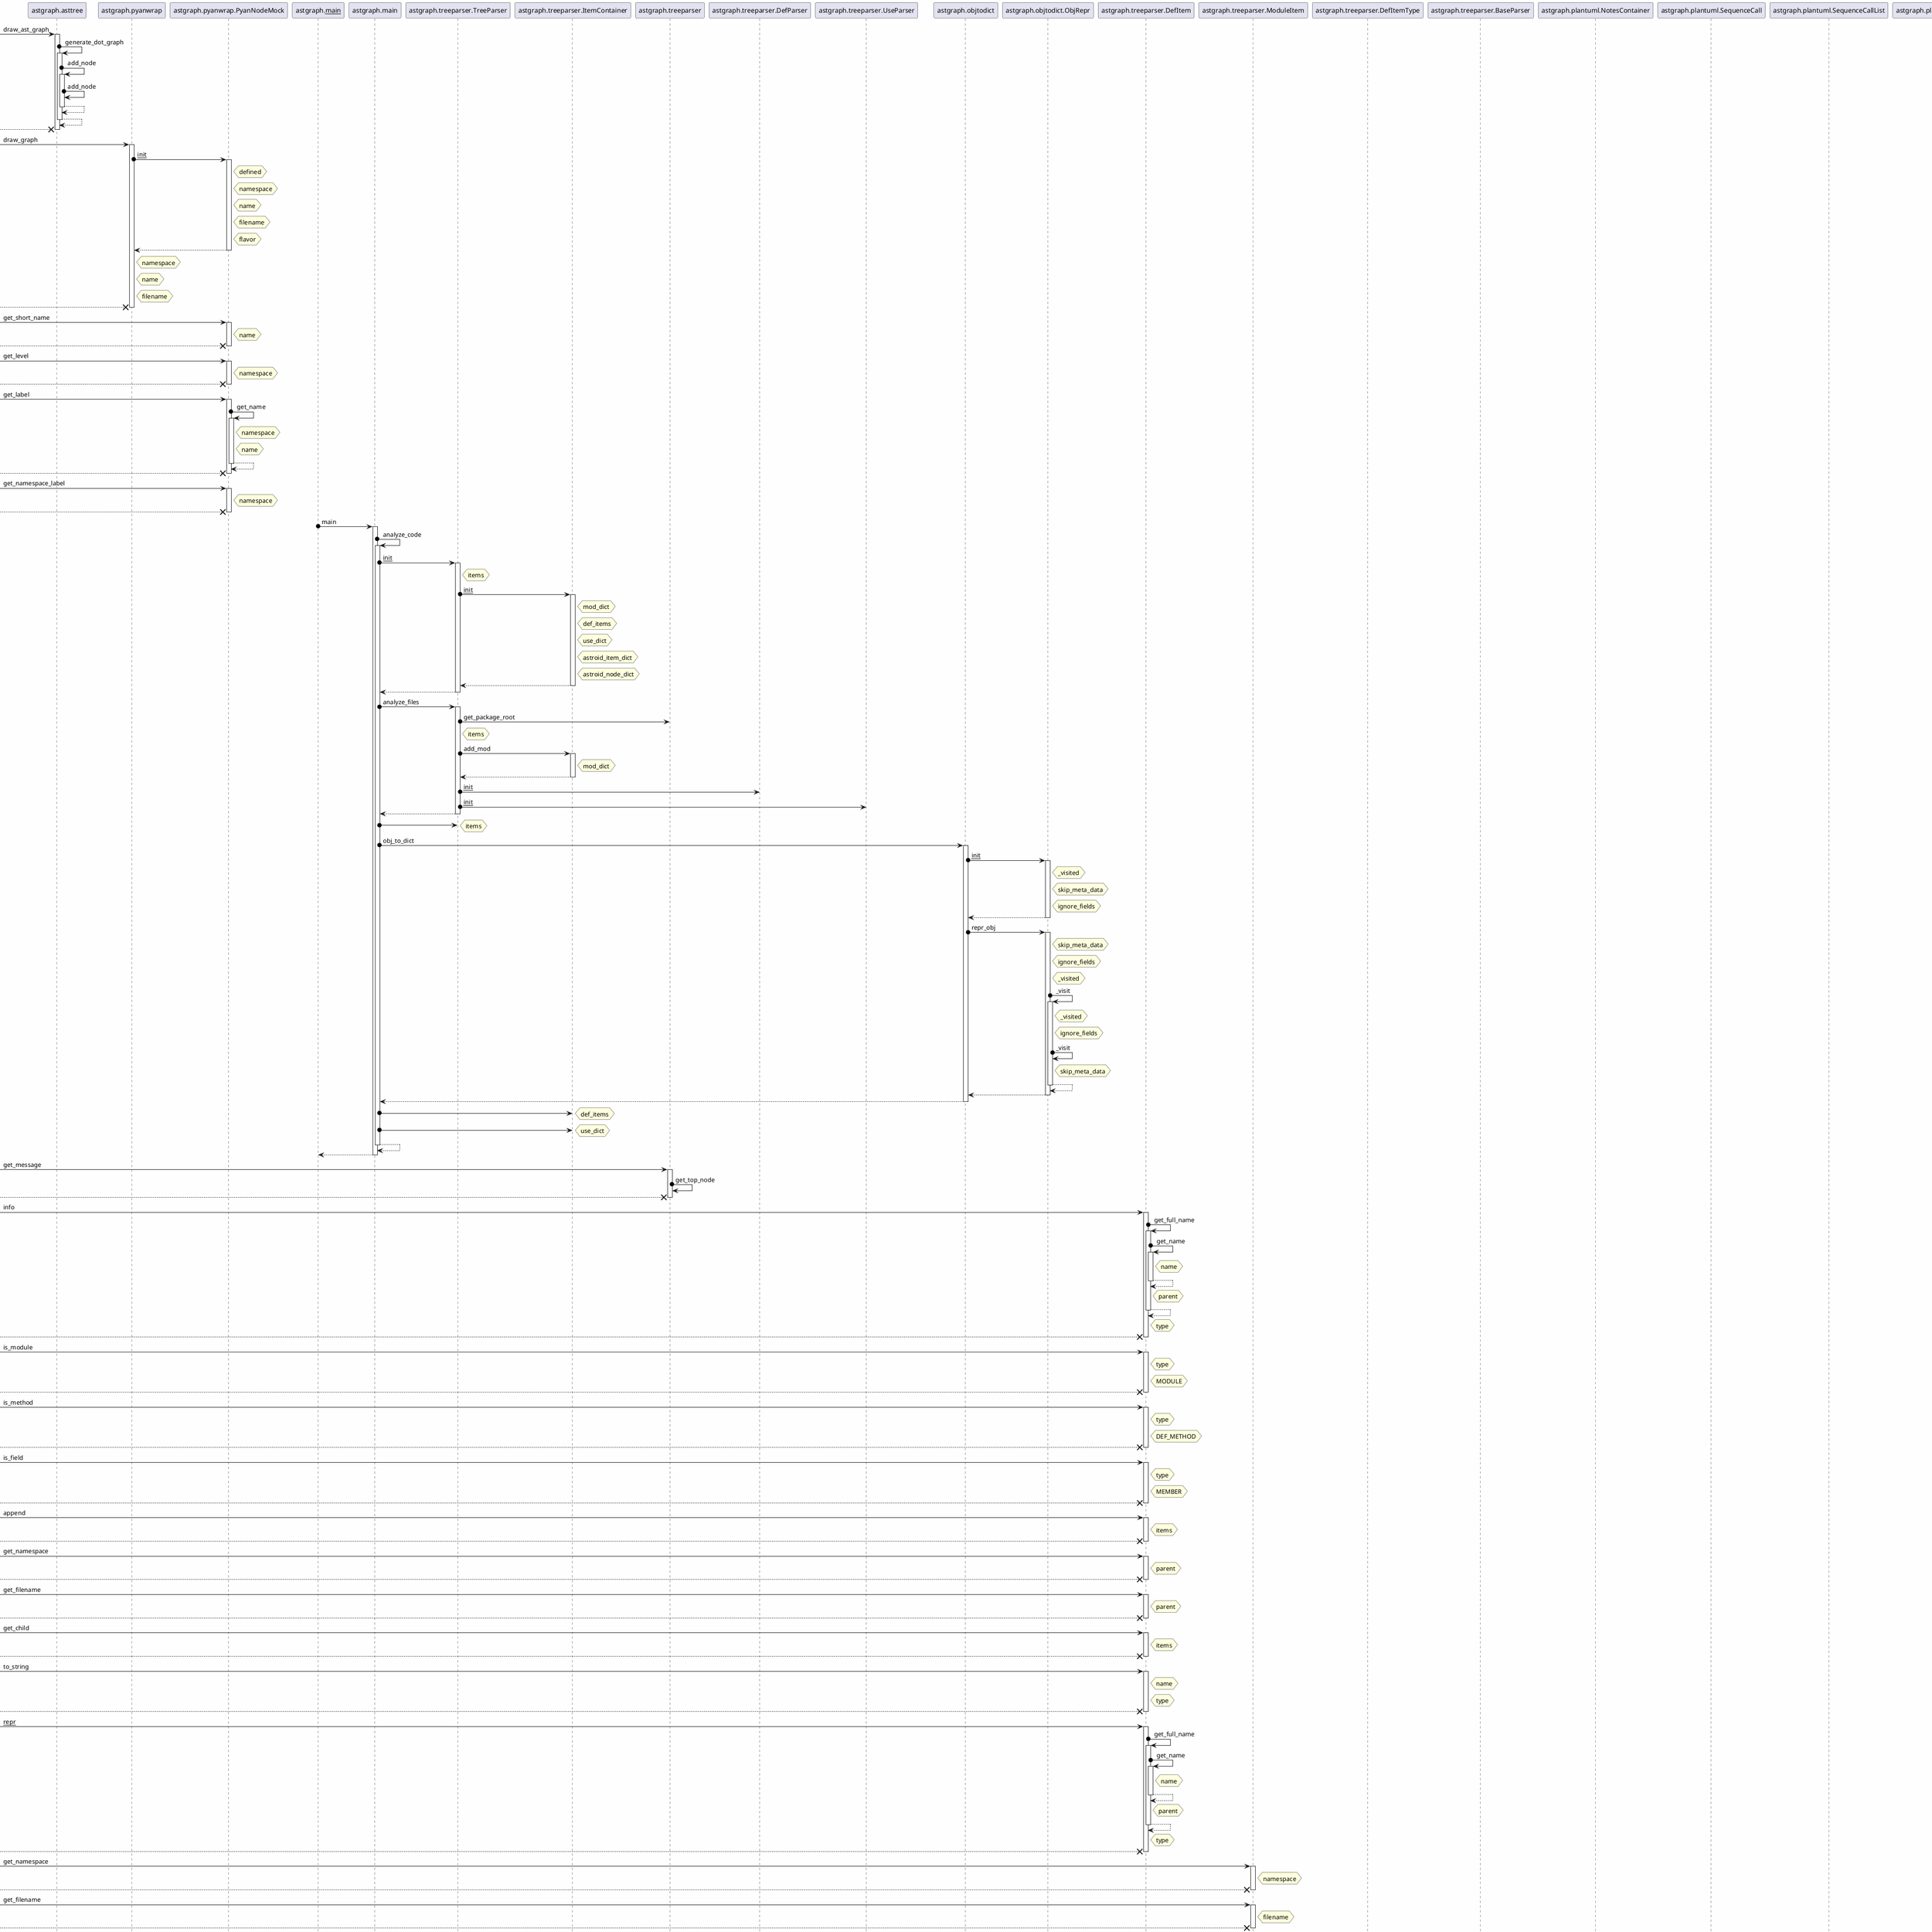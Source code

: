 @startuml

skinparam backgroundColor #FEFEFE


[-> astgraph.asttree : draw_ast_graph
activate astgraph.asttree
  astgraph.asttree o-> astgraph.asttree : generate_dot_graph
  activate astgraph.asttree
    astgraph.asttree o-> astgraph.asttree : add_node
    activate astgraph.asttree
      astgraph.asttree o-> astgraph.asttree : add_node
    astgraph.asttree --> astgraph.asttree
    deactivate astgraph.asttree

  astgraph.asttree --> astgraph.asttree
  deactivate astgraph.asttree

[-->x astgraph.asttree
deactivate astgraph.asttree

[-> astgraph.pyanwrap : draw_graph
activate astgraph.pyanwrap
  astgraph.pyanwrap o-> astgraph.pyanwrap.PyanNodeMock : __init__
  activate astgraph.pyanwrap.PyanNodeMock
    hnote right of astgraph.pyanwrap.PyanNodeMock
    defined
    endnote
    hnote right of astgraph.pyanwrap.PyanNodeMock
    namespace
    endnote
    hnote right of astgraph.pyanwrap.PyanNodeMock
    name
    endnote
    hnote right of astgraph.pyanwrap.PyanNodeMock
    filename
    endnote
    hnote right of astgraph.pyanwrap.PyanNodeMock
    flavor
    endnote
  astgraph.pyanwrap.PyanNodeMock --> astgraph.pyanwrap
  deactivate astgraph.pyanwrap.PyanNodeMock

  hnote right of astgraph.pyanwrap
  namespace
  endnote
  hnote right of astgraph.pyanwrap
  name
  endnote
  hnote right of astgraph.pyanwrap
  filename
  endnote
[-->x astgraph.pyanwrap
deactivate astgraph.pyanwrap

[-> astgraph.pyanwrap.PyanNodeMock : get_short_name
activate astgraph.pyanwrap.PyanNodeMock
  hnote right of astgraph.pyanwrap.PyanNodeMock
  name
  endnote
[-->x astgraph.pyanwrap.PyanNodeMock
deactivate astgraph.pyanwrap.PyanNodeMock

[-> astgraph.pyanwrap.PyanNodeMock : get_level
activate astgraph.pyanwrap.PyanNodeMock
  hnote right of astgraph.pyanwrap.PyanNodeMock
  namespace
  endnote
[-->x astgraph.pyanwrap.PyanNodeMock
deactivate astgraph.pyanwrap.PyanNodeMock

[-> astgraph.pyanwrap.PyanNodeMock : get_label
activate astgraph.pyanwrap.PyanNodeMock
  astgraph.pyanwrap.PyanNodeMock o-> astgraph.pyanwrap.PyanNodeMock : get_name
  activate astgraph.pyanwrap.PyanNodeMock
    hnote right of astgraph.pyanwrap.PyanNodeMock
    namespace
    endnote
    hnote right of astgraph.pyanwrap.PyanNodeMock
    name
    endnote
  astgraph.pyanwrap.PyanNodeMock --> astgraph.pyanwrap.PyanNodeMock
  deactivate astgraph.pyanwrap.PyanNodeMock

[-->x astgraph.pyanwrap.PyanNodeMock
deactivate astgraph.pyanwrap.PyanNodeMock

[-> astgraph.pyanwrap.PyanNodeMock : get_namespace_label
activate astgraph.pyanwrap.PyanNodeMock
  hnote right of astgraph.pyanwrap.PyanNodeMock
  namespace
  endnote
[-->x astgraph.pyanwrap.PyanNodeMock
deactivate astgraph.pyanwrap.PyanNodeMock

astgraph.__main__ o-> astgraph.main : main
activate astgraph.main
  astgraph.main o-> astgraph.main : analyze_code
  activate astgraph.main
    astgraph.main o-> astgraph.treeparser.TreeParser : __init__
    activate astgraph.treeparser.TreeParser
      hnote right of astgraph.treeparser.TreeParser
      items
      endnote
      astgraph.treeparser.TreeParser o-> astgraph.treeparser.ItemContainer : __init__
      activate astgraph.treeparser.ItemContainer
        hnote right of astgraph.treeparser.ItemContainer
        mod_dict
        endnote
        hnote right of astgraph.treeparser.ItemContainer
        def_items
        endnote
        hnote right of astgraph.treeparser.ItemContainer
        use_dict
        endnote
        hnote right of astgraph.treeparser.ItemContainer
        astroid_item_dict
        endnote
        hnote right of astgraph.treeparser.ItemContainer
        astroid_node_dict
        endnote
      astgraph.treeparser.ItemContainer --> astgraph.treeparser.TreeParser
      deactivate astgraph.treeparser.ItemContainer

    astgraph.treeparser.TreeParser --> astgraph.main
    deactivate astgraph.treeparser.TreeParser

    astgraph.main o-> astgraph.treeparser.TreeParser : analyze_files
    activate astgraph.treeparser.TreeParser
      astgraph.treeparser.TreeParser o-> astgraph.treeparser : get_package_root
      hnote right of astgraph.treeparser.TreeParser
      items
      endnote
      astgraph.treeparser.TreeParser o-> astgraph.treeparser.ItemContainer : add_mod
      activate astgraph.treeparser.ItemContainer
        hnote right of astgraph.treeparser.ItemContainer
        mod_dict
        endnote
      astgraph.treeparser.ItemContainer --> astgraph.treeparser.TreeParser
      deactivate astgraph.treeparser.ItemContainer

      astgraph.treeparser.TreeParser o-> astgraph.treeparser.DefParser : __init__
      astgraph.treeparser.TreeParser o-> astgraph.treeparser.UseParser : __init__
    astgraph.treeparser.TreeParser --> astgraph.main
    deactivate astgraph.treeparser.TreeParser

    astgraph.main o-> astgraph.treeparser.TreeParser 
    hnote right
    items
    end note
    astgraph.main o-> astgraph.objtodict : obj_to_dict
    activate astgraph.objtodict
      astgraph.objtodict o-> astgraph.objtodict.ObjRepr : __init__
      activate astgraph.objtodict.ObjRepr
        hnote right of astgraph.objtodict.ObjRepr
        _visited
        endnote
        hnote right of astgraph.objtodict.ObjRepr
        skip_meta_data
        endnote
        hnote right of astgraph.objtodict.ObjRepr
        ignore_fields
        endnote
      astgraph.objtodict.ObjRepr --> astgraph.objtodict
      deactivate astgraph.objtodict.ObjRepr

      astgraph.objtodict o-> astgraph.objtodict.ObjRepr : repr_obj
      activate astgraph.objtodict.ObjRepr
        hnote right of astgraph.objtodict.ObjRepr
        skip_meta_data
        endnote
        hnote right of astgraph.objtodict.ObjRepr
        ignore_fields
        endnote
        hnote right of astgraph.objtodict.ObjRepr
        _visited
        endnote
        astgraph.objtodict.ObjRepr o-> astgraph.objtodict.ObjRepr : _visit
        activate astgraph.objtodict.ObjRepr
          hnote right of astgraph.objtodict.ObjRepr
          _visited
          endnote
          hnote right of astgraph.objtodict.ObjRepr
          ignore_fields
          endnote
          astgraph.objtodict.ObjRepr o-> astgraph.objtodict.ObjRepr : _visit
          hnote right of astgraph.objtodict.ObjRepr
          skip_meta_data
          endnote
        astgraph.objtodict.ObjRepr --> astgraph.objtodict.ObjRepr
        deactivate astgraph.objtodict.ObjRepr

      astgraph.objtodict.ObjRepr --> astgraph.objtodict
      deactivate astgraph.objtodict.ObjRepr

    astgraph.objtodict --> astgraph.main
    deactivate astgraph.objtodict

    astgraph.main o-> astgraph.treeparser.ItemContainer 
    hnote right
    def_items
    end note
    astgraph.main o-> astgraph.treeparser.ItemContainer 
    hnote right
    use_dict
    end note
  astgraph.main --> astgraph.main
  deactivate astgraph.main

astgraph.main --> astgraph.__main__
deactivate astgraph.main

[-> astgraph.treeparser : get_message
activate astgraph.treeparser
  astgraph.treeparser o-> astgraph.treeparser : get_top_node
[-->x astgraph.treeparser
deactivate astgraph.treeparser

[-> astgraph.treeparser.DefItem : info
activate astgraph.treeparser.DefItem
  astgraph.treeparser.DefItem o-> astgraph.treeparser.DefItem : get_full_name
  activate astgraph.treeparser.DefItem
    astgraph.treeparser.DefItem o-> astgraph.treeparser.DefItem : get_name
    activate astgraph.treeparser.DefItem
      hnote right of astgraph.treeparser.DefItem
      name
      endnote
    astgraph.treeparser.DefItem --> astgraph.treeparser.DefItem
    deactivate astgraph.treeparser.DefItem

    hnote right of astgraph.treeparser.DefItem
    parent
    endnote
  astgraph.treeparser.DefItem --> astgraph.treeparser.DefItem
  deactivate astgraph.treeparser.DefItem

  hnote right of astgraph.treeparser.DefItem
  type
  endnote
[-->x astgraph.treeparser.DefItem
deactivate astgraph.treeparser.DefItem

[-> astgraph.treeparser.DefItem : is_module
activate astgraph.treeparser.DefItem
  hnote right of astgraph.treeparser.DefItem
  type
  endnote
  hnote right of astgraph.treeparser.DefItem
  MODULE
  endnote
[-->x astgraph.treeparser.DefItem
deactivate astgraph.treeparser.DefItem

[-> astgraph.treeparser.DefItem : is_method
activate astgraph.treeparser.DefItem
  hnote right of astgraph.treeparser.DefItem
  type
  endnote
  hnote right of astgraph.treeparser.DefItem
  DEF_METHOD
  endnote
[-->x astgraph.treeparser.DefItem
deactivate astgraph.treeparser.DefItem

[-> astgraph.treeparser.DefItem : is_field
activate astgraph.treeparser.DefItem
  hnote right of astgraph.treeparser.DefItem
  type
  endnote
  hnote right of astgraph.treeparser.DefItem
  MEMBER
  endnote
[-->x astgraph.treeparser.DefItem
deactivate astgraph.treeparser.DefItem

[-> astgraph.treeparser.DefItem : append
activate astgraph.treeparser.DefItem
  hnote right of astgraph.treeparser.DefItem
  items
  endnote
[-->x astgraph.treeparser.DefItem
deactivate astgraph.treeparser.DefItem

[-> astgraph.treeparser.DefItem : get_namespace
activate astgraph.treeparser.DefItem
  hnote right of astgraph.treeparser.DefItem
  parent
  endnote
[-->x astgraph.treeparser.DefItem
deactivate astgraph.treeparser.DefItem

[-> astgraph.treeparser.DefItem : get_filename
activate astgraph.treeparser.DefItem
  hnote right of astgraph.treeparser.DefItem
  parent
  endnote
[-->x astgraph.treeparser.DefItem
deactivate astgraph.treeparser.DefItem

[-> astgraph.treeparser.DefItem : get_child
activate astgraph.treeparser.DefItem
  hnote right of astgraph.treeparser.DefItem
  items
  endnote
[-->x astgraph.treeparser.DefItem
deactivate astgraph.treeparser.DefItem

[-> astgraph.treeparser.DefItem : to_string
activate astgraph.treeparser.DefItem
  hnote right of astgraph.treeparser.DefItem
  name
  endnote
  hnote right of astgraph.treeparser.DefItem
  type
  endnote
[-->x astgraph.treeparser.DefItem
deactivate astgraph.treeparser.DefItem

[-> astgraph.treeparser.DefItem : __repr__
activate astgraph.treeparser.DefItem
  astgraph.treeparser.DefItem o-> astgraph.treeparser.DefItem : get_full_name
  activate astgraph.treeparser.DefItem
    astgraph.treeparser.DefItem o-> astgraph.treeparser.DefItem : get_name
    activate astgraph.treeparser.DefItem
      hnote right of astgraph.treeparser.DefItem
      name
      endnote
    astgraph.treeparser.DefItem --> astgraph.treeparser.DefItem
    deactivate astgraph.treeparser.DefItem

    hnote right of astgraph.treeparser.DefItem
    parent
    endnote
  astgraph.treeparser.DefItem --> astgraph.treeparser.DefItem
  deactivate astgraph.treeparser.DefItem

  hnote right of astgraph.treeparser.DefItem
  type
  endnote
[-->x astgraph.treeparser.DefItem
deactivate astgraph.treeparser.DefItem

[-> astgraph.treeparser.ModuleItem : get_namespace
activate astgraph.treeparser.ModuleItem
  hnote right of astgraph.treeparser.ModuleItem
  namespace
  endnote
[-->x astgraph.treeparser.ModuleItem
deactivate astgraph.treeparser.ModuleItem

[-> astgraph.treeparser.ModuleItem : get_filename
activate astgraph.treeparser.ModuleItem
  hnote right of astgraph.treeparser.ModuleItem
  filename
  endnote
[-->x astgraph.treeparser.ModuleItem
deactivate astgraph.treeparser.ModuleItem

[-> astgraph.treeparser.ItemContainer : get_def_list
activate astgraph.treeparser.ItemContainer
  hnote right of astgraph.treeparser.ItemContainer
  def_items
  endnote
[-->x astgraph.treeparser.ItemContainer
deactivate astgraph.treeparser.ItemContainer

[-> astgraph.treeparser.ItemContainer : get_use_list
activate astgraph.treeparser.ItemContainer
  hnote right of astgraph.treeparser.ItemContainer
  use_dict
  endnote
[-->x astgraph.treeparser.ItemContainer
deactivate astgraph.treeparser.ItemContainer

[-> astgraph.treeparser.ItemContainer : create_def
activate astgraph.treeparser.ItemContainer
  hnote right of astgraph.treeparser.ItemContainer
  MODULE
  endnote
  astgraph.treeparser.ItemContainer o-> astgraph.treeparser.ModuleItem : __init__
  activate astgraph.treeparser.ModuleItem
    astgraph.treeparser.ModuleItem o-> astgraph.treeparser.DefItemType 
    hnote right
    MODULE
    end note
    hnote right of astgraph.treeparser.ModuleItem
    namespace
    endnote
    hnote right of astgraph.treeparser.ModuleItem
    filename
    endnote
  astgraph.treeparser.ModuleItem --> astgraph.treeparser.ItemContainer
  deactivate astgraph.treeparser.ModuleItem

  astgraph.treeparser.ItemContainer o-> astgraph.treeparser.DefItem : __init__
  activate astgraph.treeparser.DefItem
    hnote right of astgraph.treeparser.DefItem
    node_id
    endnote
    hnote right of astgraph.treeparser.DefItem
    type
    endnote
    hnote right of astgraph.treeparser.DefItem
    parent
    endnote
    hnote right of astgraph.treeparser.DefItem
    name
    endnote
    hnote right of astgraph.treeparser.DefItem
    items
    endnote
    hnote right of astgraph.treeparser.DefItem
    type_hint
    endnote
  astgraph.treeparser.DefItem --> astgraph.treeparser.ItemContainer
  deactivate astgraph.treeparser.DefItem

  hnote right of astgraph.treeparser.ItemContainer
  astroid_item_dict
  endnote
  hnote right of astgraph.treeparser.ItemContainer
  astroid_node_dict
  endnote
[-->x astgraph.treeparser.ItemContainer
deactivate astgraph.treeparser.ItemContainer

[-> astgraph.treeparser.ItemContainer : create_module_def
activate astgraph.treeparser.ItemContainer
  astgraph.treeparser.ItemContainer o-> astgraph.treeparser.ModuleItem : __init__
  activate astgraph.treeparser.ModuleItem
    astgraph.treeparser.ModuleItem o-> astgraph.treeparser.DefItemType 
    hnote right
    MODULE
    end note
    hnote right of astgraph.treeparser.ModuleItem
    namespace
    endnote
    hnote right of astgraph.treeparser.ModuleItem
    filename
    endnote
  astgraph.treeparser.ModuleItem --> astgraph.treeparser.ItemContainer
  deactivate astgraph.treeparser.ModuleItem

  hnote right of astgraph.treeparser.ItemContainer
  astroid_item_dict
  endnote
  hnote right of astgraph.treeparser.ItemContainer
  astroid_node_dict
  endnote
[-->x astgraph.treeparser.ItemContainer
deactivate astgraph.treeparser.ItemContainer

[-> astgraph.treeparser.ItemContainer : append_def
activate astgraph.treeparser.ItemContainer
  hnote right of astgraph.treeparser.ItemContainer
  MODULE
  endnote
  hnote right of astgraph.treeparser.ItemContainer
  def_items
  endnote
  astgraph.treeparser.ItemContainer o-> astgraph.treeparser.ItemContainer : find_scope_by_id
  activate astgraph.treeparser.ItemContainer
    hnote right of astgraph.treeparser.ItemContainer
    astroid_node_dict
    endnote
    astgraph.treeparser.ItemContainer o-> astgraph.treeparser.ItemContainer : find_scope
    activate astgraph.treeparser.ItemContainer
      astgraph.treeparser.ItemContainer o-> astgraph.treeparser.ItemContainer : find_def_item
      activate astgraph.treeparser.ItemContainer
        hnote right of astgraph.treeparser.ItemContainer
        astroid_item_dict
        endnote
      astgraph.treeparser.ItemContainer --> astgraph.treeparser.ItemContainer
      deactivate astgraph.treeparser.ItemContainer

    astgraph.treeparser.ItemContainer --> astgraph.treeparser.ItemContainer
    deactivate astgraph.treeparser.ItemContainer

  astgraph.treeparser.ItemContainer --> astgraph.treeparser.ItemContainer
  deactivate astgraph.treeparser.ItemContainer

  astgraph.treeparser.ItemContainer o-> astgraph.treeparser.ItemContainer : append_def_parent
  activate astgraph.treeparser.ItemContainer
    hnote right of astgraph.treeparser.ItemContainer
    def_items
    endnote
  astgraph.treeparser.ItemContainer --> astgraph.treeparser.ItemContainer
  deactivate astgraph.treeparser.ItemContainer

[-->x astgraph.treeparser.ItemContainer
deactivate astgraph.treeparser.ItemContainer

[-> astgraph.treeparser.ItemContainer : append_use
activate astgraph.treeparser.ItemContainer
  hnote right of astgraph.treeparser.ItemContainer
  use_dict
  endnote
[-->x astgraph.treeparser.ItemContainer
deactivate astgraph.treeparser.ItemContainer

[-> astgraph.treeparser.ItemContainer : find_parent_scope_def
activate astgraph.treeparser.ItemContainer
  astgraph.treeparser.ItemContainer o-> astgraph.treeparser.ItemContainer : find_def_item
  activate astgraph.treeparser.ItemContainer
    hnote right of astgraph.treeparser.ItemContainer
    astroid_item_dict
    endnote
  astgraph.treeparser.ItemContainer --> astgraph.treeparser.ItemContainer
  deactivate astgraph.treeparser.ItemContainer

[-->x astgraph.treeparser.ItemContainer
deactivate astgraph.treeparser.ItemContainer

[-> astgraph.treeparser.ItemContainer : find_scope_class
activate astgraph.treeparser.ItemContainer
  astgraph.treeparser.ItemContainer o-> astgraph.treeparser.ItemContainer : find_def_item
  activate astgraph.treeparser.ItemContainer
    hnote right of astgraph.treeparser.ItemContainer
    astroid_item_dict
    endnote
  astgraph.treeparser.ItemContainer --> astgraph.treeparser.ItemContainer
  deactivate astgraph.treeparser.ItemContainer

  hnote right of astgraph.treeparser.ItemContainer
  CLASS
  endnote
[-->x astgraph.treeparser.ItemContainer
deactivate astgraph.treeparser.ItemContainer

[-> astgraph.treeparser.BaseParser : __init__
activate astgraph.treeparser.BaseParser
  astgraph.treeparser.BaseParser o-> astgraph.treeparser.ItemContainer : __init__
  activate astgraph.treeparser.ItemContainer
    hnote right of astgraph.treeparser.ItemContainer
    mod_dict
    endnote
    hnote right of astgraph.treeparser.ItemContainer
    def_items
    endnote
    hnote right of astgraph.treeparser.ItemContainer
    use_dict
    endnote
    hnote right of astgraph.treeparser.ItemContainer
    astroid_item_dict
    endnote
    hnote right of astgraph.treeparser.ItemContainer
    astroid_node_dict
    endnote
  astgraph.treeparser.ItemContainer --> astgraph.treeparser.BaseParser
  deactivate astgraph.treeparser.ItemContainer

  hnote right of astgraph.treeparser.BaseParser
  items
  endnote
[-->x astgraph.treeparser.BaseParser
deactivate astgraph.treeparser.BaseParser

[-> astgraph.treeparser.BaseParser : analyze
activate astgraph.treeparser.BaseParser
  astgraph.treeparser.BaseParser o-> astgraph.treeparser.BaseParser : _visit
[-->x astgraph.treeparser.BaseParser
deactivate astgraph.treeparser.BaseParser

[-> astgraph.treeparser.BaseParser : _visit_children
activate astgraph.treeparser.BaseParser
  astgraph.treeparser.BaseParser o-> astgraph.treeparser.BaseParser : _visit
[-->x astgraph.treeparser.BaseParser
deactivate astgraph.treeparser.BaseParser

[-> astgraph.treeparser.BaseParser : _visit_list
activate astgraph.treeparser.BaseParser
  astgraph.treeparser.BaseParser o-> astgraph.treeparser.BaseParser : _visit
[-->x astgraph.treeparser.BaseParser
deactivate astgraph.treeparser.BaseParser

[-> astgraph.treeparser.TreeParser : analyze_code
activate astgraph.treeparser.TreeParser
  astgraph.treeparser.TreeParser o-> astgraph.treeparser.TreeParser : analyze
  activate astgraph.treeparser.TreeParser
    hnote right of astgraph.treeparser.TreeParser
    items
    endnote
    astgraph.treeparser.TreeParser o-> astgraph.treeparser.ItemContainer : add_mod
    activate astgraph.treeparser.ItemContainer
      hnote right of astgraph.treeparser.ItemContainer
      mod_dict
      endnote
    astgraph.treeparser.ItemContainer --> astgraph.treeparser.TreeParser
    deactivate astgraph.treeparser.ItemContainer

    astgraph.treeparser.TreeParser o-> astgraph.treeparser.DefParser : __init__
    astgraph.treeparser.TreeParser o-> astgraph.treeparser.UseParser : __init__
  astgraph.treeparser.TreeParser --> astgraph.treeparser.TreeParser
  deactivate astgraph.treeparser.TreeParser

[-->x astgraph.treeparser.TreeParser
deactivate astgraph.treeparser.TreeParser

[-> astgraph.treeparser : get_modname
activate astgraph.treeparser
  astgraph.treeparser o-> astgraph.treeparser : get_package_root
  astgraph.treeparser o-> astgraph.treeparser : get_file_modname
[-->x astgraph.treeparser
deactivate astgraph.treeparser

[-> astgraph.plantuml.NotesContainer : __init__
activate astgraph.plantuml.NotesContainer
  hnote right of astgraph.plantuml.NotesContainer
  _notes_lines
  endnote
  hnote right of astgraph.plantuml.NotesContainer
  bg_color
  endnote
[-->x astgraph.plantuml.NotesContainer
deactivate astgraph.plantuml.NotesContainer

[-> astgraph.plantuml.NotesContainer : __len__
activate astgraph.plantuml.NotesContainer
  hnote right of astgraph.plantuml.NotesContainer
  _notes_lines
  endnote
[-->x astgraph.plantuml.NotesContainer
deactivate astgraph.plantuml.NotesContainer

[-> astgraph.plantuml.NotesContainer : __getitem__
activate astgraph.plantuml.NotesContainer
  hnote right of astgraph.plantuml.NotesContainer
  _notes_lines
  endnote
[-->x astgraph.plantuml.NotesContainer
deactivate astgraph.plantuml.NotesContainer

[-> astgraph.plantuml.NotesContainer : __iter__
activate astgraph.plantuml.NotesContainer
  hnote right of astgraph.plantuml.NotesContainer
  _notes_lines
  endnote
[-->x astgraph.plantuml.NotesContainer
deactivate astgraph.plantuml.NotesContainer

[-> astgraph.plantuml.SequenceCall : get_receiver
activate astgraph.plantuml.SequenceCall
  hnote right of astgraph.plantuml.SequenceCall
  calles
  endnote
[-->x astgraph.plantuml.SequenceCall
deactivate astgraph.plantuml.SequenceCall

[-> astgraph.plantuml.SequenceCall : add_simple_subcall
activate astgraph.plantuml.SequenceCall
  astgraph.plantuml.SequenceCall o-> astgraph.plantuml.SequenceCall : create_simple
  activate astgraph.plantuml.SequenceCall
    astgraph.plantuml.SequenceCall o-> astgraph.plantuml.SequenceCall : __init__
    activate astgraph.plantuml.SequenceCall
      hnote right of astgraph.plantuml.SequenceCall
      parent
      endnote
      hnote right of astgraph.plantuml.SequenceCall
      caller
      endnote
      hnote right of astgraph.plantuml.SequenceCall
      calles
      endnote
      hnote right of astgraph.plantuml.SequenceCall
      subcalls
      endnote
      hnote right of astgraph.plantuml.SequenceCall
      label
      endnote
      hnote right of astgraph.plantuml.SequenceCall
      label_note
      endnote
      hnote right of astgraph.plantuml.SequenceCall
      notes_data
      endnote
    astgraph.plantuml.SequenceCall --> astgraph.plantuml.SequenceCall
    deactivate astgraph.plantuml.SequenceCall

    hnote right of astgraph.plantuml.SequenceCall
    caller
    endnote
    hnote right of astgraph.plantuml.SequenceCall
    calles
    endnote
    hnote right of astgraph.plantuml.SequenceCall
    label
    endnote
  astgraph.plantuml.SequenceCall --> astgraph.plantuml.SequenceCall
  deactivate astgraph.plantuml.SequenceCall

  astgraph.plantuml.SequenceCall o-> astgraph.plantuml.SequenceCall : append_subcall
  activate astgraph.plantuml.SequenceCall
    hnote right of astgraph.plantuml.SequenceCall
    subcalls
    endnote
  astgraph.plantuml.SequenceCall --> astgraph.plantuml.SequenceCall
  deactivate astgraph.plantuml.SequenceCall

[-->x astgraph.plantuml.SequenceCall
deactivate astgraph.plantuml.SequenceCall

[-> astgraph.plantuml.SequenceCall : add_subcalles
activate astgraph.plantuml.SequenceCall
  astgraph.plantuml.SequenceCall o-> astgraph.plantuml.SequenceCall : create_calles
  activate astgraph.plantuml.SequenceCall
    astgraph.plantuml.SequenceCall o-> astgraph.plantuml.SequenceCall : __init__
    activate astgraph.plantuml.SequenceCall
      hnote right of astgraph.plantuml.SequenceCall
      parent
      endnote
      hnote right of astgraph.plantuml.SequenceCall
      caller
      endnote
      hnote right of astgraph.plantuml.SequenceCall
      calles
      endnote
      hnote right of astgraph.plantuml.SequenceCall
      subcalls
      endnote
      hnote right of astgraph.plantuml.SequenceCall
      label
      endnote
      hnote right of astgraph.plantuml.SequenceCall
      label_note
      endnote
      hnote right of astgraph.plantuml.SequenceCall
      notes_data
      endnote
    astgraph.plantuml.SequenceCall --> astgraph.plantuml.SequenceCall
    deactivate astgraph.plantuml.SequenceCall

    hnote right of astgraph.plantuml.SequenceCall
    caller
    endnote
    hnote right of astgraph.plantuml.SequenceCall
    calles
    endnote
    hnote right of astgraph.plantuml.SequenceCall
    label
    endnote
  astgraph.plantuml.SequenceCall --> astgraph.plantuml.SequenceCall
  deactivate astgraph.plantuml.SequenceCall

  astgraph.plantuml.SequenceCall o-> astgraph.plantuml.SequenceCall : append_subcall
  activate astgraph.plantuml.SequenceCall
    hnote right of astgraph.plantuml.SequenceCall
    subcalls
    endnote
  astgraph.plantuml.SequenceCall --> astgraph.plantuml.SequenceCall
  deactivate astgraph.plantuml.SequenceCall

[-->x astgraph.plantuml.SequenceCall
deactivate astgraph.plantuml.SequenceCall

[-> astgraph.plantuml.SequenceCallList : add_calles
activate astgraph.plantuml.SequenceCallList
  astgraph.plantuml.SequenceCallList o-> astgraph.plantuml.SequenceCall : create_calles
  activate astgraph.plantuml.SequenceCall
    astgraph.plantuml.SequenceCall o-> astgraph.plantuml.SequenceCall : __init__
    activate astgraph.plantuml.SequenceCall
      hnote right of astgraph.plantuml.SequenceCall
      parent
      endnote
      hnote right of astgraph.plantuml.SequenceCall
      caller
      endnote
      hnote right of astgraph.plantuml.SequenceCall
      calles
      endnote
      hnote right of astgraph.plantuml.SequenceCall
      subcalls
      endnote
      hnote right of astgraph.plantuml.SequenceCall
      label
      endnote
      hnote right of astgraph.plantuml.SequenceCall
      label_note
      endnote
      hnote right of astgraph.plantuml.SequenceCall
      notes_data
      endnote
    astgraph.plantuml.SequenceCall --> astgraph.plantuml.SequenceCall
    deactivate astgraph.plantuml.SequenceCall

    hnote right of astgraph.plantuml.SequenceCall
    caller
    endnote
    hnote right of astgraph.plantuml.SequenceCall
    calles
    endnote
    hnote right of astgraph.plantuml.SequenceCall
    label
    endnote
  astgraph.plantuml.SequenceCall --> astgraph.plantuml.SequenceCallList
  deactivate astgraph.plantuml.SequenceCall

  hnote right of astgraph.plantuml.SequenceCallList
  items
  endnote
[-->x astgraph.plantuml.SequenceCallList
deactivate astgraph.plantuml.SequenceCallList

[-> astgraph.plantuml.SequenceGraph : add_actor
activate astgraph.plantuml.SequenceGraph
  hnote right of astgraph.plantuml.SequenceGraph
  actors_list
  endnote
[-->x astgraph.plantuml.SequenceGraph
deactivate astgraph.plantuml.SequenceGraph

[-> astgraph.plantuml.SequenceGraph : get_actors
activate astgraph.plantuml.SequenceGraph
  hnote right of astgraph.plantuml.SequenceGraph
  actors_list
  endnote
[-->x astgraph.plantuml.SequenceGraph
deactivate astgraph.plantuml.SequenceGraph

[-> astgraph.plantuml.SequenceGraph : get_all_calls_flat
activate astgraph.plantuml.SequenceGraph
  astgraph.plantuml.SequenceGraph o-> astgraph.plantuml.SequenceGraph : get_all_calls
  activate astgraph.plantuml.SequenceGraph
    hnote right of astgraph.plantuml.SequenceGraph
    loops
    endnote
  astgraph.plantuml.SequenceGraph --> astgraph.plantuml.SequenceGraph
  deactivate astgraph.plantuml.SequenceGraph

[-->x astgraph.plantuml.SequenceGraph
deactivate astgraph.plantuml.SequenceGraph

[-> astgraph.plantuml : draw_graph
activate astgraph.plantuml
  astgraph.plantuml o-> astgraph.plantuml.Converter : __init__
  activate astgraph.plantuml.Converter
    hnote right of astgraph.plantuml.Converter
    use_dict
    endnote
    hnote right of astgraph.plantuml.Converter
    sequence_graph
    endnote
    hnote right of astgraph.plantuml.Converter
    sequence
    endnote
  astgraph.plantuml.Converter --> astgraph.plantuml
  deactivate astgraph.plantuml.Converter

  astgraph.plantuml o-> astgraph.plantuml.Converter : convert
  activate astgraph.plantuml.Converter
    hnote right of astgraph.plantuml.Converter
    use_dict
    endnote
    hnote right of astgraph.plantuml.Converter
    sequence_graph
    endnote
    astgraph.plantuml.Converter o-> astgraph.plantuml.SequenceGraph : __init__
    activate astgraph.plantuml.SequenceGraph
      hnote right of astgraph.plantuml.SequenceGraph
      params
      endnote
      hnote right of astgraph.plantuml.SequenceGraph
      actors_list
      endnote
      hnote right of astgraph.plantuml.SequenceGraph
      loops
      endnote
    astgraph.plantuml.SequenceGraph --> astgraph.plantuml.Converter
    deactivate astgraph.plantuml.SequenceGraph

    hnote right of astgraph.plantuml.Converter
    sequence
    endnote
    astgraph.plantuml.Converter o-> astgraph.plantuml.SequenceCallList : __init__
    activate astgraph.plantuml.SequenceCallList
      hnote right of astgraph.plantuml.SequenceCallList
      repeats
      endnote
      hnote right of astgraph.plantuml.SequenceCallList
      items
      endnote
    astgraph.plantuml.SequenceCallList --> astgraph.plantuml.Converter
    deactivate astgraph.plantuml.SequenceCallList

    astgraph.plantuml.Converter o-> astgraph.graphtheory : get_root_items
    activate astgraph.graphtheory
      astgraph.graphtheory o-> astgraph.graphtheory : get_connected
    astgraph.graphtheory --> astgraph.plantuml.Converter
    deactivate astgraph.graphtheory

    astgraph.plantuml.Converter o-> astgraph.graphtheory : visit_graph
    activate astgraph.graphtheory
      astgraph.graphtheory o-> astgraph.graphtheory.Visitor : __init__
      activate astgraph.graphtheory.Visitor
        hnote right of astgraph.graphtheory.Visitor
        _edges_dict
        endnote
        hnote right of astgraph.graphtheory.Visitor
        _callback
        endnote
        hnote right of astgraph.graphtheory.Visitor
        _visited
        endnote
      astgraph.graphtheory.Visitor --> astgraph.graphtheory
      deactivate astgraph.graphtheory.Visitor

      astgraph.graphtheory o-> astgraph.graphtheory.Visitor : visit
      activate astgraph.graphtheory.Visitor
        hnote right of astgraph.graphtheory.Visitor
        _edges_dict
        endnote
        hnote right of astgraph.graphtheory.Visitor
        _callback
        endnote
        hnote right of astgraph.graphtheory.Visitor
        _visited
        endnote
        astgraph.graphtheory.Visitor o-> astgraph.graphtheory.Visitor : _visit_node
        activate astgraph.graphtheory.Visitor
          hnote right of astgraph.graphtheory.Visitor
          _visited
          endnote
          hnote right of astgraph.graphtheory.Visitor
          _callback
          endnote
          hnote right of astgraph.graphtheory.Visitor
          _edges_dict
          endnote
          astgraph.graphtheory.Visitor o-> astgraph.graphtheory.Visitor : _visit_node
        astgraph.graphtheory.Visitor --> astgraph.graphtheory.Visitor
        deactivate astgraph.graphtheory.Visitor

      astgraph.graphtheory.Visitor --> astgraph.graphtheory
      deactivate astgraph.graphtheory.Visitor

    astgraph.graphtheory --> astgraph.plantuml.Converter
    deactivate astgraph.graphtheory

    astgraph.plantuml.Converter o-> astgraph.plantuml.Converter : _convert_root
    activate astgraph.plantuml.Converter
      astgraph.plantuml.Converter o-> astgraph.plantuml.Converter : _get_parent_name
      activate astgraph.plantuml.Converter
        astgraph.plantuml.Converter o-> astgraph.plantuml.Converter : _get_parent
        activate astgraph.plantuml.Converter
          astgraph.plantuml.Converter o-> astgraph.treeparser.DefItemType 
          hnote right
          MODULE
          end note
          astgraph.plantuml.Converter o-> astgraph.treeparser.DefItemType 
          hnote right
          CLASS
          end note
        astgraph.plantuml.Converter --> astgraph.plantuml.Converter
        deactivate astgraph.plantuml.Converter

      astgraph.plantuml.Converter --> astgraph.plantuml.Converter
      deactivate astgraph.plantuml.Converter

      hnote right of astgraph.plantuml.Converter
      sequence
      endnote
      astgraph.plantuml.Converter o-> astgraph.plantuml.SequenceCallList : add_simple_call
      activate astgraph.plantuml.SequenceCallList
        astgraph.plantuml.SequenceCallList o-> astgraph.plantuml.SequenceCall : create_simple
        activate astgraph.plantuml.SequenceCall
          astgraph.plantuml.SequenceCall o-> astgraph.plantuml.SequenceCall : __init__
          activate astgraph.plantuml.SequenceCall
            hnote right of astgraph.plantuml.SequenceCall
            parent
            endnote
            hnote right of astgraph.plantuml.SequenceCall
            caller
            endnote
            hnote right of astgraph.plantuml.SequenceCall
            calles
            endnote
            hnote right of astgraph.plantuml.SequenceCall
            subcalls
            endnote
            hnote right of astgraph.plantuml.SequenceCall
            label
            endnote
            hnote right of astgraph.plantuml.SequenceCall
            label_note
            endnote
            hnote right of astgraph.plantuml.SequenceCall
            notes_data
            endnote
          astgraph.plantuml.SequenceCall --> astgraph.plantuml.SequenceCall
          deactivate astgraph.plantuml.SequenceCall

          hnote right of astgraph.plantuml.SequenceCall
          caller
          endnote
          hnote right of astgraph.plantuml.SequenceCall
          calles
          endnote
          hnote right of astgraph.plantuml.SequenceCall
          label
          endnote
        astgraph.plantuml.SequenceCall --> astgraph.plantuml.SequenceCallList
        deactivate astgraph.plantuml.SequenceCall

        hnote right of astgraph.plantuml.SequenceCallList
        items
        endnote
      astgraph.plantuml.SequenceCallList --> astgraph.plantuml.Converter
      deactivate astgraph.plantuml.SequenceCallList

      hnote right of astgraph.plantuml.Converter
      use_dict
      endnote
    astgraph.plantuml.Converter --> astgraph.plantuml.Converter
    deactivate astgraph.plantuml.Converter

    astgraph.plantuml.Converter o-> astgraph.plantuml.SequenceGraph : append_loop
    activate astgraph.plantuml.SequenceGraph
      hnote right of astgraph.plantuml.SequenceGraph
      loops
      endnote
    astgraph.plantuml.SequenceGraph --> astgraph.plantuml.Converter
    deactivate astgraph.plantuml.SequenceGraph

  astgraph.plantuml.Converter --> astgraph.plantuml
  deactivate astgraph.plantuml.Converter

  astgraph.plantuml o-> astgraph.plantuml : generate_diagram
  activate astgraph.plantuml
    astgraph.plantuml o-> astgraph.plantuml.SequenceDiagramGenerator : __init__
    activate astgraph.plantuml.SequenceDiagramGenerator
      hnote right of astgraph.plantuml.SequenceDiagramGenerator
      seq_diagram
      endnote
      hnote right of astgraph.plantuml.SequenceDiagramGenerator
      name_dict
      endnote
      hnote right of astgraph.plantuml.SequenceDiagramGenerator
      params_dict
      endnote
      astgraph.plantuml.SequenceDiagramGenerator o-> astgraph.plantuml.SequenceGraph 
      hnote right
      params
      end note
    astgraph.plantuml.SequenceDiagramGenerator --> astgraph.plantuml
    deactivate astgraph.plantuml.SequenceDiagramGenerator

    astgraph.plantuml o-> astgraph.plantuml.SequenceDiagramGenerator : generate
    activate astgraph.plantuml.SequenceDiagramGenerator
      astgraph.plantuml.SequenceDiagramGenerator o-> astgraph.plantuml : calculate_actors_optimized_order
      activate astgraph.plantuml
        astgraph.plantuml o-> astgraph.plantuml : calculate_width
      astgraph.plantuml --> astgraph.plantuml.SequenceDiagramGenerator
      deactivate astgraph.plantuml

      hnote right of astgraph.plantuml.SequenceDiagramGenerator
      seq_diagram
      endnote
      astgraph.plantuml.SequenceDiagramGenerator o-> astgraph.plantuml.SequenceDiagramGenerator : _get_item_id
      activate astgraph.plantuml.SequenceDiagramGenerator
        hnote right of astgraph.plantuml.SequenceDiagramGenerator
        name_dict
        endnote
      astgraph.plantuml.SequenceDiagramGenerator --> astgraph.plantuml.SequenceDiagramGenerator
      deactivate astgraph.plantuml.SequenceDiagramGenerator

      astgraph.plantuml.SequenceDiagramGenerator o-> astgraph.plantuml.SequenceGraph : get_loops
      activate astgraph.plantuml.SequenceGraph
        hnote right of astgraph.plantuml.SequenceGraph
        loops
        endnote
      astgraph.plantuml.SequenceGraph --> astgraph.plantuml.SequenceDiagramGenerator
      deactivate astgraph.plantuml.SequenceGraph

      astgraph.plantuml.SequenceDiagramGenerator o-> astgraph.plantuml.SequenceDiagramGenerator : generate_loop
      activate astgraph.plantuml.SequenceDiagramGenerator
        hnote right of astgraph.plantuml.SequenceDiagramGenerator
        params_dict
        endnote
        astgraph.plantuml.SequenceDiagramGenerator o-> astgraph.plantuml.SequenceDiagramGenerator : _add_seqcall
        activate astgraph.plantuml.SequenceDiagramGenerator
          astgraph.plantuml.SequenceDiagramGenerator o-> astgraph.plantuml.SequenceDiagramGenerator : _get_item_id
          astgraph.plantuml.SequenceDiagramGenerator o-> astgraph.plantuml.SequenceDiagramGenerator : _add_call
          activate astgraph.plantuml.SequenceDiagramGenerator
            astgraph.plantuml.SequenceDiagramGenerator o-> astgraph.plantuml.SequenceDiagramGenerator : _add_notes
            activate astgraph.plantuml.SequenceDiagramGenerator
              astgraph.plantuml.SequenceDiagramGenerator o-> astgraph.plantuml : convert_notes
              activate astgraph.plantuml
                astgraph.plantuml o-> astgraph.plantuml.NoteType 
                hnote right
                INFO
                end note
                astgraph.plantuml o-> astgraph.plantuml.NoteType 
                hnote right
                ERROR
                end note
                astgraph.plantuml o-> astgraph.plantuml : format_note_error
              astgraph.plantuml --> astgraph.plantuml.SequenceDiagramGenerator
              deactivate astgraph.plantuml

            astgraph.plantuml.SequenceDiagramGenerator --> astgraph.plantuml.SequenceDiagramGenerator
            deactivate astgraph.plantuml.SequenceDiagramGenerator

          astgraph.plantuml.SequenceDiagramGenerator --> astgraph.plantuml.SequenceDiagramGenerator
          deactivate astgraph.plantuml.SequenceDiagramGenerator

          astgraph.plantuml.SequenceDiagramGenerator o-> astgraph.plantuml.SequenceDiagramGenerator : _add_seqcall
        astgraph.plantuml.SequenceDiagramGenerator --> astgraph.plantuml.SequenceDiagramGenerator
        deactivate astgraph.plantuml.SequenceDiagramGenerator

      astgraph.plantuml.SequenceDiagramGenerator --> astgraph.plantuml.SequenceDiagramGenerator
      deactivate astgraph.plantuml.SequenceDiagramGenerator

    astgraph.plantuml.SequenceDiagramGenerator --> astgraph.plantuml
    deactivate astgraph.plantuml.SequenceDiagramGenerator

  astgraph.plantuml --> astgraph.plantuml
  deactivate astgraph.plantuml

  astgraph.plantuml o-> astgraph.plantuml : convert_to_svg
[-->x astgraph.plantuml
deactivate astgraph.plantuml

astgraph.main o-> astgraph.main : main
activate astgraph.main
  astgraph.main o-> astgraph.main : analyze_code
  activate astgraph.main
    astgraph.main o-> astgraph.treeparser.TreeParser : __init__
    activate astgraph.treeparser.TreeParser
      hnote right of astgraph.treeparser.TreeParser
      items
      endnote
      astgraph.treeparser.TreeParser o-> astgraph.treeparser.ItemContainer : __init__
      activate astgraph.treeparser.ItemContainer
        hnote right of astgraph.treeparser.ItemContainer
        mod_dict
        endnote
        hnote right of astgraph.treeparser.ItemContainer
        def_items
        endnote
        hnote right of astgraph.treeparser.ItemContainer
        use_dict
        endnote
        hnote right of astgraph.treeparser.ItemContainer
        astroid_item_dict
        endnote
        hnote right of astgraph.treeparser.ItemContainer
        astroid_node_dict
        endnote
      astgraph.treeparser.ItemContainer --> astgraph.treeparser.TreeParser
      deactivate astgraph.treeparser.ItemContainer

    astgraph.treeparser.TreeParser --> astgraph.main
    deactivate astgraph.treeparser.TreeParser

    astgraph.main o-> astgraph.treeparser.TreeParser : analyze_files
    activate astgraph.treeparser.TreeParser
      astgraph.treeparser.TreeParser o-> astgraph.treeparser : get_package_root
      hnote right of astgraph.treeparser.TreeParser
      items
      endnote
      astgraph.treeparser.TreeParser o-> astgraph.treeparser.ItemContainer : add_mod
      activate astgraph.treeparser.ItemContainer
        hnote right of astgraph.treeparser.ItemContainer
        mod_dict
        endnote
      astgraph.treeparser.ItemContainer --> astgraph.treeparser.TreeParser
      deactivate astgraph.treeparser.ItemContainer

      astgraph.treeparser.TreeParser o-> astgraph.treeparser.DefParser : __init__
      astgraph.treeparser.TreeParser o-> astgraph.treeparser.UseParser : __init__
    astgraph.treeparser.TreeParser --> astgraph.main
    deactivate astgraph.treeparser.TreeParser

    astgraph.main o-> astgraph.treeparser.TreeParser 
    hnote right
    items
    end note
    astgraph.main o-> astgraph.objtodict : obj_to_dict
    activate astgraph.objtodict
      astgraph.objtodict o-> astgraph.objtodict.ObjRepr : __init__
      activate astgraph.objtodict.ObjRepr
        hnote right of astgraph.objtodict.ObjRepr
        _visited
        endnote
        hnote right of astgraph.objtodict.ObjRepr
        skip_meta_data
        endnote
        hnote right of astgraph.objtodict.ObjRepr
        ignore_fields
        endnote
      astgraph.objtodict.ObjRepr --> astgraph.objtodict
      deactivate astgraph.objtodict.ObjRepr

      astgraph.objtodict o-> astgraph.objtodict.ObjRepr : repr_obj
      activate astgraph.objtodict.ObjRepr
        hnote right of astgraph.objtodict.ObjRepr
        skip_meta_data
        endnote
        hnote right of astgraph.objtodict.ObjRepr
        ignore_fields
        endnote
        hnote right of astgraph.objtodict.ObjRepr
        _visited
        endnote
        astgraph.objtodict.ObjRepr o-> astgraph.objtodict.ObjRepr : _visit
        activate astgraph.objtodict.ObjRepr
          hnote right of astgraph.objtodict.ObjRepr
          _visited
          endnote
          hnote right of astgraph.objtodict.ObjRepr
          ignore_fields
          endnote
          astgraph.objtodict.ObjRepr o-> astgraph.objtodict.ObjRepr : _visit
          hnote right of astgraph.objtodict.ObjRepr
          skip_meta_data
          endnote
        astgraph.objtodict.ObjRepr --> astgraph.objtodict.ObjRepr
        deactivate astgraph.objtodict.ObjRepr

      astgraph.objtodict.ObjRepr --> astgraph.objtodict
      deactivate astgraph.objtodict.ObjRepr

    astgraph.objtodict --> astgraph.main
    deactivate astgraph.objtodict

    astgraph.main o-> astgraph.treeparser.ItemContainer 
    hnote right
    def_items
    end note
    astgraph.main o-> astgraph.treeparser.ItemContainer 
    hnote right
    use_dict
    end note
  astgraph.main --> astgraph.main
  deactivate astgraph.main

astgraph.main --> astgraph.main
deactivate astgraph.main

[-> astgraph.treeparser : infer_type
activate astgraph.treeparser
  astgraph.treeparser o-> astgraph.treeparser : unpack_proxy
[-->x astgraph.treeparser
deactivate astgraph.treeparser

[-> astgraph.treeparser.ItemContainer : find_in_scope
activate astgraph.treeparser.ItemContainer
  hnote right of astgraph.treeparser.ItemContainer
  mod_dict
  endnote
  astgraph.treeparser.ItemContainer o-> astgraph.treeparser.ItemContainer : find_in_scope
[-->x astgraph.treeparser.ItemContainer
deactivate astgraph.treeparser.ItemContainer

[-> astgraph.treeparser.DefParser : _visit
activate astgraph.treeparser.DefParser
  astgraph.treeparser.DefParser o-> astgraph.treeparser.DefParser : visit_module
  activate astgraph.treeparser.DefParser
    astgraph.treeparser.DefParser o-> astgraph.treeparser.ModuleItem 
    hnote right
    filename
    end note
    astgraph.treeparser.DefParser o-> astgraph.treeparser.DefParser : _visit_children
    activate astgraph.treeparser.DefParser
      astgraph.treeparser.DefParser o-> astgraph.treeparser.DefParser : _visit
    astgraph.treeparser.DefParser --> astgraph.treeparser.DefParser
    deactivate astgraph.treeparser.DefParser

  astgraph.treeparser.DefParser --> astgraph.treeparser.DefParser
  deactivate astgraph.treeparser.DefParser

  astgraph.treeparser.DefParser o-> astgraph.treeparser.DefParser : visit_classdef
  activate astgraph.treeparser.DefParser
    astgraph.treeparser.DefParser o-> astgraph.treeparser.DefItemType 
    hnote right
    CLASS
    end note
    astgraph.treeparser.DefParser o-> astgraph.treeparser.DefParser : _visit_children
  astgraph.treeparser.DefParser --> astgraph.treeparser.DefParser
  deactivate astgraph.treeparser.DefParser

  astgraph.treeparser.DefParser o-> astgraph.treeparser.DefParser : visit_functiondef
  activate astgraph.treeparser.DefParser
    astgraph.treeparser.DefParser o-> astgraph.treeparser.DefItemType 
    hnote right
    DEF_METHOD
    end note
    astgraph.treeparser.DefParser o-> astgraph.treeparser.DefParser : _visit_children
  astgraph.treeparser.DefParser --> astgraph.treeparser.DefParser
  deactivate astgraph.treeparser.DefParser

  astgraph.treeparser.DefParser o-> astgraph.treeparser.DefParser : _visit_children
[-->x astgraph.treeparser.DefParser
deactivate astgraph.treeparser.DefParser

[-> astgraph.treeparser.UseParser : _visit
activate astgraph.treeparser.UseParser
  astgraph.treeparser.UseParser o-> astgraph.treeparser.UseParser : visit_call
  activate astgraph.treeparser.UseParser
    astgraph.treeparser.UseParser o-> astgraph.treeparser.UseParser : _resolve_attribute
    activate astgraph.treeparser.UseParser
      astgraph.treeparser.UseParser o-> astgraph.treeparser.UseParser : _get_attr_full_call
      activate astgraph.treeparser.UseParser
        astgraph.treeparser.UseParser o-> astgraph.treeparser : infer_type
        activate astgraph.treeparser
          astgraph.treeparser o-> astgraph.treeparser : unpack_proxy
        astgraph.treeparser --> astgraph.treeparser.UseParser
        deactivate astgraph.treeparser

        astgraph.treeparser.UseParser o-> astgraph.treeparser.UseParser : _get_attr_full_call
      astgraph.treeparser.UseParser --> astgraph.treeparser.UseParser
      deactivate astgraph.treeparser.UseParser

      astgraph.treeparser.UseParser o-> astgraph.treeparser.UseParser : _resolve_item
      activate astgraph.treeparser.UseParser
        astgraph.treeparser.UseParser o-> astgraph.treeparser.UseParser : _find_type_def_in_scope
        activate astgraph.treeparser.UseParser
          astgraph.treeparser.UseParser o-> astgraph.treeparser.UseParser : _visit
        astgraph.treeparser.UseParser --> astgraph.treeparser.UseParser
        deactivate astgraph.treeparser.UseParser

      astgraph.treeparser.UseParser --> astgraph.treeparser.UseParser
      deactivate astgraph.treeparser.UseParser

    astgraph.treeparser.UseParser --> astgraph.treeparser.UseParser
    deactivate astgraph.treeparser.UseParser

    astgraph.treeparser.UseParser o-> astgraph.treeparser.DefItemType 
    hnote right
    MODULE
    end note
    astgraph.treeparser.UseParser o-> astgraph.treeparser.DefItemType 
    hnote right
    CLASS
    end note
    astgraph.treeparser.UseParser o-> astgraph.treeparser.UseParser : _get_callable
    activate astgraph.treeparser.UseParser
      astgraph.treeparser.UseParser o-> astgraph.treeparser.DefItemType 
      hnote right
      CLASS
      end note
      astgraph.treeparser.UseParser o-> astgraph.treeparser.DefItemType 
      hnote right
      DEF_METHOD
      end note
    astgraph.treeparser.UseParser --> astgraph.treeparser.UseParser
    deactivate astgraph.treeparser.UseParser

  astgraph.treeparser.UseParser --> astgraph.treeparser.UseParser
  deactivate astgraph.treeparser.UseParser

  astgraph.treeparser.UseParser o-> astgraph.treeparser.UseParser : visit_keyword
  activate astgraph.treeparser.UseParser
    astgraph.treeparser.UseParser o-> astgraph.treeparser.UseParser : _resolve_attribute
    astgraph.treeparser.UseParser o-> astgraph.treeparser.DefItemType 
    hnote right
    MODULE
    end note
    astgraph.treeparser.UseParser o-> astgraph.treeparser.DefItemType 
    hnote right
    CLASS
    end note
  astgraph.treeparser.UseParser --> astgraph.treeparser.UseParser
  deactivate astgraph.treeparser.UseParser

  astgraph.treeparser.UseParser o-> astgraph.treeparser.UseParser : visit_assignname
  activate astgraph.treeparser.UseParser
    astgraph.treeparser.UseParser o-> astgraph.treeparser.DefItemType 
    hnote right
    MEMBER
    end note
    astgraph.treeparser.UseParser o-> astgraph.treeparser.UseParser : _visit_children
    activate astgraph.treeparser.UseParser
      astgraph.treeparser.UseParser o-> astgraph.treeparser.UseParser : _visit
    astgraph.treeparser.UseParser --> astgraph.treeparser.UseParser
    deactivate astgraph.treeparser.UseParser

  astgraph.treeparser.UseParser --> astgraph.treeparser.UseParser
  deactivate astgraph.treeparser.UseParser

  astgraph.treeparser.UseParser o-> astgraph.treeparser.UseParser : visit_assignattr
  activate astgraph.treeparser.UseParser
    astgraph.treeparser.UseParser o-> astgraph.treeparser.UseParser : _handle_name
    activate astgraph.treeparser.UseParser
      astgraph.treeparser.UseParser o-> astgraph.treeparser.UseParser : _find_type_def
      activate astgraph.treeparser.UseParser
        astgraph.treeparser.UseParser o-> astgraph.treeparser : get_type
        astgraph.treeparser.UseParser o-> astgraph.treeparser.UseParser : _find_type_def_in_scope
      astgraph.treeparser.UseParser --> astgraph.treeparser.UseParser
      deactivate astgraph.treeparser.UseParser

      astgraph.treeparser.UseParser o-> astgraph.treeparser.DefItemType 
      hnote right
      CLASS
      end note
      astgraph.treeparser.UseParser o-> astgraph.treeparser.DefItemType 
      hnote right
      MEMBER
      end note
      astgraph.treeparser.UseParser o-> astgraph.treeparser.UseParser : _get_callable_def
      activate astgraph.treeparser.UseParser
        astgraph.treeparser.UseParser o-> astgraph.treeparser.UseParser : _find_type_def
        astgraph.treeparser.UseParser o-> astgraph.treeparser.UseParser : _get_callable
      astgraph.treeparser.UseParser --> astgraph.treeparser.UseParser
      deactivate astgraph.treeparser.UseParser

    astgraph.treeparser.UseParser --> astgraph.treeparser.UseParser
    deactivate astgraph.treeparser.UseParser

    astgraph.treeparser.UseParser o-> astgraph.treeparser.UseParser : _visit_children
  astgraph.treeparser.UseParser --> astgraph.treeparser.UseParser
  deactivate astgraph.treeparser.UseParser

  astgraph.treeparser.UseParser o-> astgraph.treeparser.UseParser : visit_annassign
  activate astgraph.treeparser.UseParser
    astgraph.treeparser.UseParser o-> astgraph.treeparser.UseParser : _visit_children
    astgraph.treeparser.UseParser o-> astgraph.treeparser.UseParser : _resolve_attribute
    astgraph.treeparser.UseParser o-> astgraph.treeparser : infer_type
  astgraph.treeparser.UseParser --> astgraph.treeparser.UseParser
  deactivate astgraph.treeparser.UseParser

  astgraph.treeparser.UseParser o-> astgraph.treeparser.UseParser : visit_attribute
  activate astgraph.treeparser.UseParser
    astgraph.treeparser.UseParser o-> astgraph.treeparser.UseParser : _resolve_attribute
    astgraph.treeparser.UseParser o-> astgraph.treeparser.DefItemType 
    hnote right
    MODULE
    end note
    astgraph.treeparser.UseParser o-> astgraph.treeparser.DefItemType 
    hnote right
    CLASS
    end note
  astgraph.treeparser.UseParser --> astgraph.treeparser.UseParser
  deactivate astgraph.treeparser.UseParser

  astgraph.treeparser.UseParser o-> astgraph.treeparser.UseParser : _visit_children
[-->x astgraph.treeparser.UseParser
deactivate astgraph.treeparser.UseParser


@enduml
